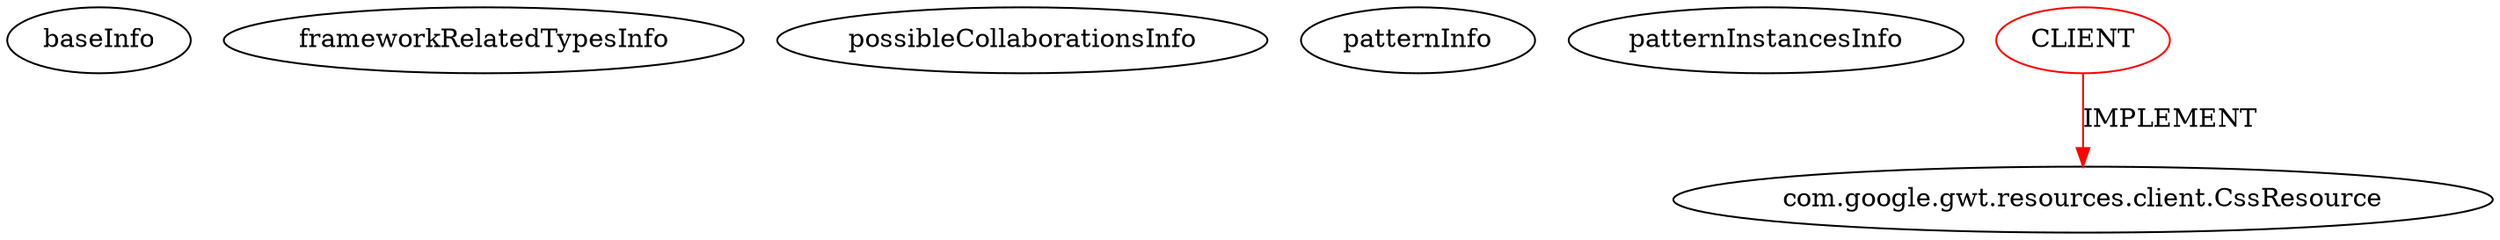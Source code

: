 digraph {
baseInfo[graphId=381,category="pattern",isAnonymous=false,possibleRelation=false]
frameworkRelatedTypesInfo[0="com.google.gwt.resources.client.CssResource"]
possibleCollaborationsInfo[]
patternInfo[frequency=24.0,patternRootClient=0]
patternInstancesInfo[0="ashtonthomas-gwt-fast-touch-press~/ashtonthomas-gwt-fast-touch-press/gwt-fast-touch-press-master/src/io/ashton/fastpress/client/TestSlowPressElement.java~Style~738",1="wolfie-ColumnText~/wolfie-ColumnText/ColumnText-master/src/com/github/wolfie/columntext/client/ui/CSS.java~CSS~4641",2="svandecappelle-AppriseGwt~/svandecappelle-AppriseGwt/AppriseGwt-master/src/main/java/com/mizore/gwt/apprise/client/ThemeResource.java~ThemeResource~4517",3="domi1wa-List-Navigation-Tree~/domi1wa-List-Navigation-Tree/List-Navigation-Tree-master/NavigationTree/src/de/navigation/tree/client/resources/css/NavigationTreeCss.java~NavigationTreeCss~1285",4="dapicard-gwt-surface~/dapicard-gwt-surface/gwt-surface-master/gwt-surface/src/main/java/com/axeiya/gwt/surface/client/control/resource/css/ToolBarCss.java~ToolBarCss~1212",5="kaladron-Webhack~/kaladron-Webhack/Webhack-master/src/net/webhack/game/client/WebhackGnome.java~WebhackStyle~3336",6="bebenko-leksi~/bebenko-leksi/leksi-master/gwted/src/main/java/sk/portugal/leksi/editor/client/LoginResources.java~MyCss~820",7="geomajas-geomajas-widget-definitions-sample~/geomajas-geomajas-widget-definitions-sample/geomajas-widget-definitions-sample-master/example/src/main/java/example/client/widget/example/ExampleWidgetCssResource.java~ExampleWidgetCssResource~1338",8="lambourg-WebGallery~/lambourg-WebGallery/WebGallery-master/client/src/com/lambourg/webgallery/client/resources/Resources.java~Styles~3581",9="cbopp-gwt-taglist~/cbopp-gwt-taglist/gwt-taglist-master/src/test/java/com/virilis_software/gwt/taglist/client/samples/EditView.java~MyStyle~1053",10="svor-SimpleGWTProject~/svor-SimpleGWTProject/SimpleGWTProject-master/src/com/tutorialspoint/client/LoginResources.java~MyCss~4525",11="jumanor-matamarcianos~/jumanor-matamarcianos/matamarcianos-master/src/main/java/pck/client/recursos/css/CssFrmMenu.java~CssFrmMenu~3332",12="jumanor-matamarcianos~/jumanor-matamarcianos/matamarcianos-master/src/main/java/pck/client/recursos/css/CssMotorJuego.java~CssMotorJuego~3331",13="nextinterfaces-next~/nextinterfaces-next/next-master/src/next/i/controller/Transforms.java~Transforms~4150",14="yossren-UIBinderExample~/yossren-UIBinderExample/UIBinderExample-master/src/com/jedfonner/examples/client/HelloWorld.java~UiStyle~4720",15="drweaver-gwt_garage_control~/drweaver-gwt_garage_control/gwt_garage_control-master/src/drweaver/garagecontrol/client/view/GarageControlViewBase.java~Style~1300",16="laaglu-lib-gwt-svg-edu-commons~/laaglu-lib-gwt-svg-edu-commons/lib-gwt-svg-edu-commons-master/src/main/java/org/vectomatic/svg/edu/client/commons/MediaQueriesCss.java~MediaQueriesCss~3481",17="cbopp-gwt-taglist~/cbopp-gwt-taglist/gwt-taglist-master/src/main/java/com/virilis_software/gwt/taglist/client/resource/Resources.java~Style~1047",18="laaglu-lib-gwt-svg-edu-commons~/laaglu-lib-gwt-svg-edu-commons/lib-gwt-svg-edu-commons-master/src/main/java/org/vectomatic/svg/edu/client/commons/CommonCss.java~CommonCss~3480",19="ashtonthomas-gwt-fast-touch-press~/ashtonthomas-gwt-fast-touch-press/gwt-fast-touch-press-master/src/io/ashton/fastpress/client/TestFastPressElement.java~Style~743",20="dapicard-gwt-surface~/dapicard-gwt-surface/gwt-surface-master/gwt-surface/src/main/java/com/axeiya/gwt/surface/client/control/resource/css/ButtonCss.java~ButtonCss~1211",21="jumanor-matamarcianos~/jumanor-matamarcianos/matamarcianos-master/src/main/java/pck/client/recursos/css/CssFrmCargando.java~CssFrmCargando~3330",22="j78wu-HyperDex-GUI~/j78wu-HyperDex-GUI/HyperDex-GUI-master/src/com/hyperdex/web/client/view/spaceList.java~SelectionStyle~3087",23="mansiT-UiBinder~/mansiT-UiBinder/UiBinder-master/uibinder/src/com/allen_sauer/gwt/dnd/client/util/DragClientBundle.java~DragCssResource~3683"]
1[label="com.google.gwt.resources.client.CssResource",vertexType="FRAMEWORK_INTERFACE_TYPE",isFrameworkType=false]
0[label="CLIENT",vertexType="ROOT_CLIENT_CLASS_DECLARATION",isFrameworkType=false,color=red]
0->1[label="IMPLEMENT",color=red]
}
